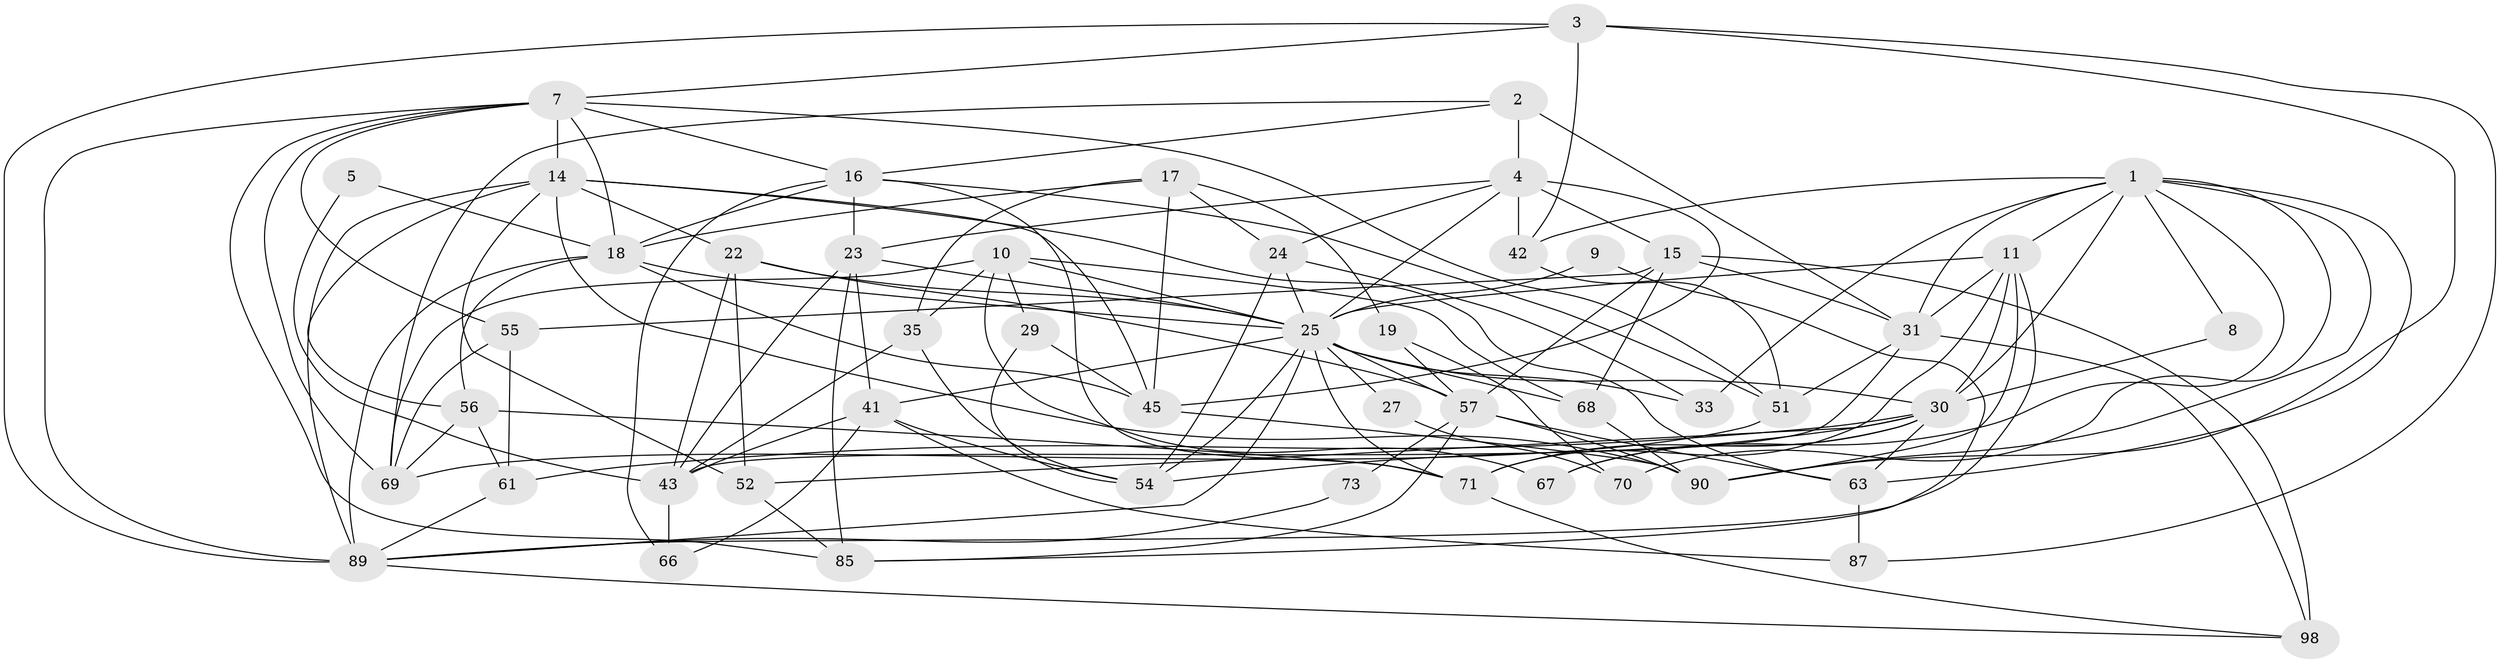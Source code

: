 // original degree distribution, {5: 0.21, 2: 0.14, 3: 0.24, 6: 0.07, 4: 0.29, 8: 0.02, 7: 0.03}
// Generated by graph-tools (version 1.1) at 2025/15/03/09/25 04:15:20]
// undirected, 50 vertices, 136 edges
graph export_dot {
graph [start="1"]
  node [color=gray90,style=filled];
  1 [super="+58+49+12"];
  2 [super="+26"];
  3 [super="+6+37"];
  4 [super="+21"];
  5;
  7 [super="+97+75+60"];
  8;
  9;
  10 [super="+13"];
  11 [super="+64+38"];
  14 [super="+20"];
  15 [super="+50+34"];
  16 [super="+62"];
  17;
  18 [super="+28+77+86"];
  19;
  22 [super="+47"];
  23 [super="+48"];
  24 [super="+81"];
  25 [super="+59+39+74"];
  27;
  29;
  30 [super="+88"];
  31 [super="+91"];
  33 [super="+36"];
  35 [super="+80"];
  41 [super="+94"];
  42;
  43 [super="+44"];
  45 [super="+96+53"];
  51;
  52;
  54 [super="+65+79"];
  55 [super="+95"];
  56 [super="+92"];
  57 [super="+72"];
  61;
  63;
  66 [super="+76"];
  67;
  68 [super="+83"];
  69 [super="+82"];
  70;
  71 [super="+78"];
  73;
  85;
  87;
  89 [super="+93"];
  90;
  98;
  1 -- 11;
  1 -- 70;
  1 -- 8;
  1 -- 33 [weight=2];
  1 -- 67;
  1 -- 63;
  1 -- 31;
  1 -- 90;
  1 -- 42;
  1 -- 30;
  2 -- 69;
  2 -- 31 [weight=2];
  2 -- 16;
  2 -- 4;
  3 -- 90;
  3 -- 89;
  3 -- 42;
  3 -- 87;
  3 -- 7;
  4 -- 42;
  4 -- 25;
  4 -- 23;
  4 -- 24;
  4 -- 45;
  4 -- 15;
  5 -- 43;
  5 -- 18 [weight=2];
  7 -- 14 [weight=2];
  7 -- 55;
  7 -- 85;
  7 -- 16;
  7 -- 89;
  7 -- 51;
  7 -- 69;
  7 -- 18;
  8 -- 30;
  9 -- 85;
  9 -- 25;
  10 -- 35;
  10 -- 68;
  10 -- 67;
  10 -- 69;
  10 -- 25;
  10 -- 29;
  11 -- 90;
  11 -- 30;
  11 -- 89;
  11 -- 71;
  11 -- 31;
  11 -- 25;
  14 -- 45;
  14 -- 52;
  14 -- 22;
  14 -- 89;
  14 -- 90;
  14 -- 63;
  14 -- 56;
  15 -- 98 [weight=2];
  15 -- 68;
  15 -- 31;
  15 -- 57;
  15 -- 55;
  16 -- 23;
  16 -- 18;
  16 -- 51;
  16 -- 66;
  16 -- 71;
  17 -- 45;
  17 -- 19;
  17 -- 35;
  17 -- 24;
  17 -- 18;
  18 -- 89 [weight=2];
  18 -- 56;
  18 -- 45;
  18 -- 25 [weight=3];
  19 -- 70;
  19 -- 57;
  22 -- 43;
  22 -- 52;
  22 -- 57;
  22 -- 25;
  23 -- 85;
  23 -- 41;
  23 -- 43;
  23 -- 25;
  24 -- 33;
  24 -- 54;
  24 -- 25;
  25 -- 71;
  25 -- 27;
  25 -- 41;
  25 -- 33 [weight=2];
  25 -- 54;
  25 -- 30;
  25 -- 89;
  25 -- 68;
  25 -- 57;
  27 -- 70;
  29 -- 45;
  29 -- 54;
  30 -- 54;
  30 -- 67;
  30 -- 52;
  30 -- 61;
  30 -- 63;
  30 -- 71;
  31 -- 43;
  31 -- 98;
  31 -- 51;
  35 -- 43;
  35 -- 54;
  41 -- 87;
  41 -- 54;
  41 -- 43;
  41 -- 66;
  42 -- 51;
  43 -- 66 [weight=2];
  45 -- 90 [weight=2];
  51 -- 69;
  52 -- 85;
  55 -- 69;
  55 -- 61;
  56 -- 71;
  56 -- 69;
  56 -- 61;
  57 -- 85;
  57 -- 90;
  57 -- 73;
  57 -- 63;
  61 -- 89;
  63 -- 87;
  68 -- 90;
  71 -- 98;
  73 -- 89;
  89 -- 98;
}
